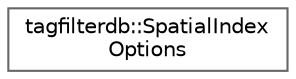 digraph "Graphical Class Hierarchy"
{
 // LATEX_PDF_SIZE
  bgcolor="transparent";
  edge [fontname=Helvetica,fontsize=10,labelfontname=Helvetica,labelfontsize=10];
  node [fontname=Helvetica,fontsize=10,shape=box,height=0.2,width=0.4];
  rankdir="LR";
  Node0 [id="Node000000",label="tagfilterdb::SpatialIndex\lOptions",height=0.2,width=0.4,color="grey40", fillcolor="white", style="filled",URL="$structtagfilterdb_1_1SpatialIndexOptions.html",tooltip="Configuration options for the spatial index."];
}
